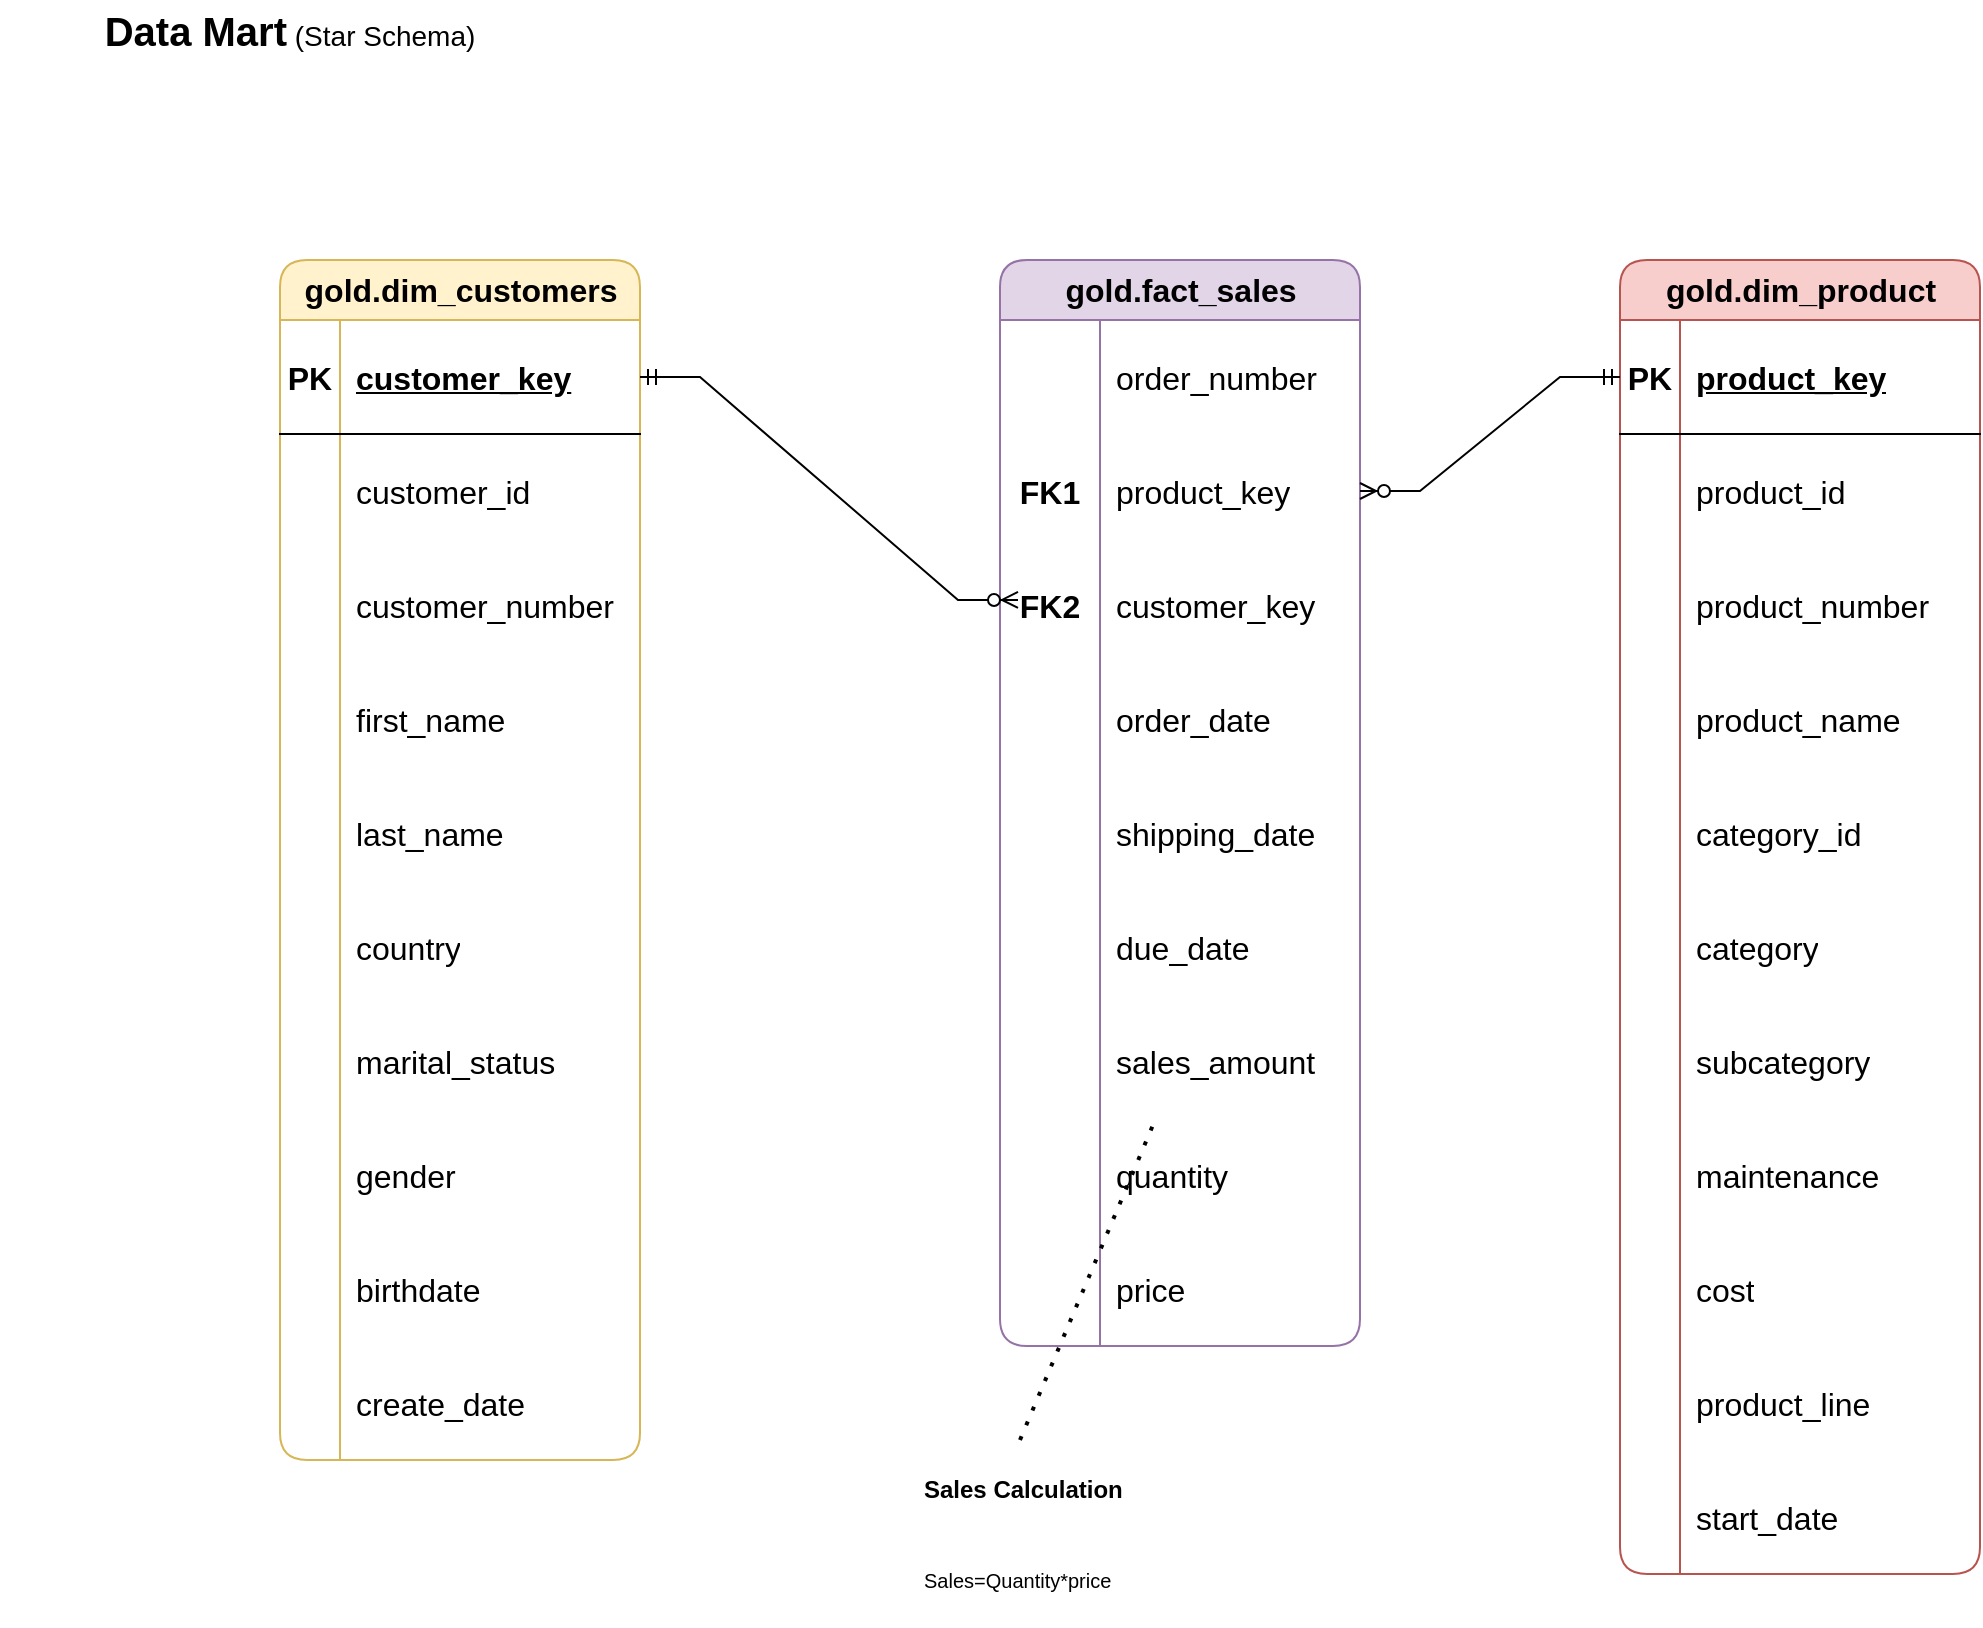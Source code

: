<mxfile version="27.0.9">
  <diagram name="Page-1" id="GYuT1FG6UZPviqkllmR7">
    <mxGraphModel dx="1090" dy="928" grid="1" gridSize="10" guides="1" tooltips="1" connect="1" arrows="1" fold="1" page="1" pageScale="1" pageWidth="1920" pageHeight="1200" math="0" shadow="0">
      <root>
        <mxCell id="0" />
        <mxCell id="1" parent="0" />
        <mxCell id="zC_dRCGxUaFS-vmCtmxq-2" value="&lt;b&gt;&lt;font style=&quot;font-size: 20px;&quot;&gt;Data Mart&lt;/font&gt;&lt;/b&gt;&lt;font style=&quot;font-size: 14px;&quot;&gt; (Star Schema)&lt;/font&gt;" style="text;html=1;align=center;verticalAlign=middle;whiteSpace=wrap;rounded=0;" parent="1" vertex="1">
          <mxGeometry x="30" y="80" width="290" height="30" as="geometry" />
        </mxCell>
        <mxCell id="zC_dRCGxUaFS-vmCtmxq-30" value="&lt;span style=&quot;font-size: 16px;&quot;&gt;gold.dim_customers&lt;/span&gt;" style="shape=table;startSize=30;container=1;collapsible=1;childLayout=tableLayout;fixedRows=1;rowLines=0;fontStyle=1;align=center;resizeLast=1;html=1;rounded=1;fillColor=#fff2cc;strokeColor=#d6b656;" parent="1" vertex="1">
          <mxGeometry x="170" y="210" width="180" height="600" as="geometry" />
        </mxCell>
        <mxCell id="zC_dRCGxUaFS-vmCtmxq-31" value="" style="shape=tableRow;horizontal=0;startSize=0;swimlaneHead=0;swimlaneBody=0;fillColor=none;collapsible=0;dropTarget=0;points=[[0,0.5],[1,0.5]];portConstraint=eastwest;top=0;left=0;right=0;bottom=1;fontSize=16;" parent="zC_dRCGxUaFS-vmCtmxq-30" vertex="1">
          <mxGeometry y="30" width="180" height="57" as="geometry" />
        </mxCell>
        <mxCell id="zC_dRCGxUaFS-vmCtmxq-32" value="PK" style="shape=partialRectangle;connectable=0;fillColor=none;top=0;left=0;bottom=0;right=0;fontStyle=1;overflow=hidden;whiteSpace=wrap;html=1;fontSize=16;" parent="zC_dRCGxUaFS-vmCtmxq-31" vertex="1">
          <mxGeometry width="30" height="57" as="geometry">
            <mxRectangle width="30" height="57" as="alternateBounds" />
          </mxGeometry>
        </mxCell>
        <mxCell id="zC_dRCGxUaFS-vmCtmxq-33" value="customer_key" style="shape=partialRectangle;connectable=0;fillColor=none;top=0;left=0;bottom=0;right=0;align=left;spacingLeft=6;fontStyle=5;overflow=hidden;whiteSpace=wrap;html=1;fontSize=16;" parent="zC_dRCGxUaFS-vmCtmxq-31" vertex="1">
          <mxGeometry x="30" width="150" height="57" as="geometry">
            <mxRectangle width="150" height="57" as="alternateBounds" />
          </mxGeometry>
        </mxCell>
        <mxCell id="zC_dRCGxUaFS-vmCtmxq-34" value="" style="shape=tableRow;horizontal=0;startSize=0;swimlaneHead=0;swimlaneBody=0;fillColor=none;collapsible=0;dropTarget=0;points=[[0,0.5],[1,0.5]];portConstraint=eastwest;top=0;left=0;right=0;bottom=0;fontSize=16;" parent="zC_dRCGxUaFS-vmCtmxq-30" vertex="1">
          <mxGeometry y="87" width="180" height="57" as="geometry" />
        </mxCell>
        <mxCell id="zC_dRCGxUaFS-vmCtmxq-35" value="" style="shape=partialRectangle;connectable=0;fillColor=none;top=0;left=0;bottom=0;right=0;editable=1;overflow=hidden;whiteSpace=wrap;html=1;fontSize=16;" parent="zC_dRCGxUaFS-vmCtmxq-34" vertex="1">
          <mxGeometry width="30" height="57" as="geometry">
            <mxRectangle width="30" height="57" as="alternateBounds" />
          </mxGeometry>
        </mxCell>
        <mxCell id="zC_dRCGxUaFS-vmCtmxq-36" value="customer_id" style="shape=partialRectangle;connectable=0;fillColor=none;top=0;left=0;bottom=0;right=0;align=left;spacingLeft=6;overflow=hidden;whiteSpace=wrap;html=1;fontSize=16;" parent="zC_dRCGxUaFS-vmCtmxq-34" vertex="1">
          <mxGeometry x="30" width="150" height="57" as="geometry">
            <mxRectangle width="150" height="57" as="alternateBounds" />
          </mxGeometry>
        </mxCell>
        <mxCell id="zC_dRCGxUaFS-vmCtmxq-37" value="" style="shape=tableRow;horizontal=0;startSize=0;swimlaneHead=0;swimlaneBody=0;fillColor=none;collapsible=0;dropTarget=0;points=[[0,0.5],[1,0.5]];portConstraint=eastwest;top=0;left=0;right=0;bottom=0;fontSize=16;" parent="zC_dRCGxUaFS-vmCtmxq-30" vertex="1">
          <mxGeometry y="144" width="180" height="57" as="geometry" />
        </mxCell>
        <mxCell id="zC_dRCGxUaFS-vmCtmxq-38" value="" style="shape=partialRectangle;connectable=0;fillColor=none;top=0;left=0;bottom=0;right=0;editable=1;overflow=hidden;whiteSpace=wrap;html=1;fontSize=16;" parent="zC_dRCGxUaFS-vmCtmxq-37" vertex="1">
          <mxGeometry width="30" height="57" as="geometry">
            <mxRectangle width="30" height="57" as="alternateBounds" />
          </mxGeometry>
        </mxCell>
        <mxCell id="zC_dRCGxUaFS-vmCtmxq-39" value="customer_number" style="shape=partialRectangle;connectable=0;fillColor=none;top=0;left=0;bottom=0;right=0;align=left;spacingLeft=6;overflow=hidden;whiteSpace=wrap;html=1;fontSize=16;" parent="zC_dRCGxUaFS-vmCtmxq-37" vertex="1">
          <mxGeometry x="30" width="150" height="57" as="geometry">
            <mxRectangle width="150" height="57" as="alternateBounds" />
          </mxGeometry>
        </mxCell>
        <mxCell id="zC_dRCGxUaFS-vmCtmxq-40" value="" style="shape=tableRow;horizontal=0;startSize=0;swimlaneHead=0;swimlaneBody=0;fillColor=none;collapsible=0;dropTarget=0;points=[[0,0.5],[1,0.5]];portConstraint=eastwest;top=0;left=0;right=0;bottom=0;fontSize=16;" parent="zC_dRCGxUaFS-vmCtmxq-30" vertex="1">
          <mxGeometry y="201" width="180" height="57" as="geometry" />
        </mxCell>
        <mxCell id="zC_dRCGxUaFS-vmCtmxq-41" value="" style="shape=partialRectangle;connectable=0;fillColor=none;top=0;left=0;bottom=0;right=0;editable=1;overflow=hidden;whiteSpace=wrap;html=1;fontSize=16;" parent="zC_dRCGxUaFS-vmCtmxq-40" vertex="1">
          <mxGeometry width="30" height="57" as="geometry">
            <mxRectangle width="30" height="57" as="alternateBounds" />
          </mxGeometry>
        </mxCell>
        <mxCell id="zC_dRCGxUaFS-vmCtmxq-42" value="first_name" style="shape=partialRectangle;connectable=0;fillColor=none;top=0;left=0;bottom=0;right=0;align=left;spacingLeft=6;overflow=hidden;whiteSpace=wrap;html=1;fontSize=16;" parent="zC_dRCGxUaFS-vmCtmxq-40" vertex="1">
          <mxGeometry x="30" width="150" height="57" as="geometry">
            <mxRectangle width="150" height="57" as="alternateBounds" />
          </mxGeometry>
        </mxCell>
        <mxCell id="zC_dRCGxUaFS-vmCtmxq-43" value="" style="shape=tableRow;horizontal=0;startSize=0;swimlaneHead=0;swimlaneBody=0;fillColor=none;collapsible=0;dropTarget=0;points=[[0,0.5],[1,0.5]];portConstraint=eastwest;top=0;left=0;right=0;bottom=0;fontSize=16;" parent="zC_dRCGxUaFS-vmCtmxq-30" vertex="1">
          <mxGeometry y="258" width="180" height="57" as="geometry" />
        </mxCell>
        <mxCell id="zC_dRCGxUaFS-vmCtmxq-44" value="" style="shape=partialRectangle;connectable=0;fillColor=none;top=0;left=0;bottom=0;right=0;editable=1;overflow=hidden;whiteSpace=wrap;html=1;fontSize=16;" parent="zC_dRCGxUaFS-vmCtmxq-43" vertex="1">
          <mxGeometry width="30" height="57" as="geometry">
            <mxRectangle width="30" height="57" as="alternateBounds" />
          </mxGeometry>
        </mxCell>
        <mxCell id="zC_dRCGxUaFS-vmCtmxq-45" value="last_name" style="shape=partialRectangle;connectable=0;fillColor=none;top=0;left=0;bottom=0;right=0;align=left;spacingLeft=6;overflow=hidden;whiteSpace=wrap;html=1;fontSize=16;" parent="zC_dRCGxUaFS-vmCtmxq-43" vertex="1">
          <mxGeometry x="30" width="150" height="57" as="geometry">
            <mxRectangle width="150" height="57" as="alternateBounds" />
          </mxGeometry>
        </mxCell>
        <mxCell id="zC_dRCGxUaFS-vmCtmxq-46" value="" style="shape=tableRow;horizontal=0;startSize=0;swimlaneHead=0;swimlaneBody=0;fillColor=none;collapsible=0;dropTarget=0;points=[[0,0.5],[1,0.5]];portConstraint=eastwest;top=0;left=0;right=0;bottom=0;fontSize=16;" parent="zC_dRCGxUaFS-vmCtmxq-30" vertex="1">
          <mxGeometry y="315" width="180" height="57" as="geometry" />
        </mxCell>
        <mxCell id="zC_dRCGxUaFS-vmCtmxq-47" value="" style="shape=partialRectangle;connectable=0;fillColor=none;top=0;left=0;bottom=0;right=0;editable=1;overflow=hidden;whiteSpace=wrap;html=1;fontSize=16;" parent="zC_dRCGxUaFS-vmCtmxq-46" vertex="1">
          <mxGeometry width="30" height="57" as="geometry">
            <mxRectangle width="30" height="57" as="alternateBounds" />
          </mxGeometry>
        </mxCell>
        <mxCell id="zC_dRCGxUaFS-vmCtmxq-48" value="country" style="shape=partialRectangle;connectable=0;fillColor=none;top=0;left=0;bottom=0;right=0;align=left;spacingLeft=6;overflow=hidden;whiteSpace=wrap;html=1;fontSize=16;" parent="zC_dRCGxUaFS-vmCtmxq-46" vertex="1">
          <mxGeometry x="30" width="150" height="57" as="geometry">
            <mxRectangle width="150" height="57" as="alternateBounds" />
          </mxGeometry>
        </mxCell>
        <mxCell id="zC_dRCGxUaFS-vmCtmxq-49" value="" style="shape=tableRow;horizontal=0;startSize=0;swimlaneHead=0;swimlaneBody=0;fillColor=none;collapsible=0;dropTarget=0;points=[[0,0.5],[1,0.5]];portConstraint=eastwest;top=0;left=0;right=0;bottom=0;fontSize=16;" parent="zC_dRCGxUaFS-vmCtmxq-30" vertex="1">
          <mxGeometry y="372" width="180" height="57" as="geometry" />
        </mxCell>
        <mxCell id="zC_dRCGxUaFS-vmCtmxq-50" value="" style="shape=partialRectangle;connectable=0;fillColor=none;top=0;left=0;bottom=0;right=0;editable=1;overflow=hidden;whiteSpace=wrap;html=1;fontSize=16;" parent="zC_dRCGxUaFS-vmCtmxq-49" vertex="1">
          <mxGeometry width="30" height="57" as="geometry">
            <mxRectangle width="30" height="57" as="alternateBounds" />
          </mxGeometry>
        </mxCell>
        <mxCell id="zC_dRCGxUaFS-vmCtmxq-51" value="marital_status" style="shape=partialRectangle;connectable=0;fillColor=none;top=0;left=0;bottom=0;right=0;align=left;spacingLeft=6;overflow=hidden;whiteSpace=wrap;html=1;fontSize=16;" parent="zC_dRCGxUaFS-vmCtmxq-49" vertex="1">
          <mxGeometry x="30" width="150" height="57" as="geometry">
            <mxRectangle width="150" height="57" as="alternateBounds" />
          </mxGeometry>
        </mxCell>
        <mxCell id="zC_dRCGxUaFS-vmCtmxq-52" value="" style="shape=tableRow;horizontal=0;startSize=0;swimlaneHead=0;swimlaneBody=0;fillColor=none;collapsible=0;dropTarget=0;points=[[0,0.5],[1,0.5]];portConstraint=eastwest;top=0;left=0;right=0;bottom=0;fontSize=16;" parent="zC_dRCGxUaFS-vmCtmxq-30" vertex="1">
          <mxGeometry y="429" width="180" height="57" as="geometry" />
        </mxCell>
        <mxCell id="zC_dRCGxUaFS-vmCtmxq-53" value="" style="shape=partialRectangle;connectable=0;fillColor=none;top=0;left=0;bottom=0;right=0;editable=1;overflow=hidden;whiteSpace=wrap;html=1;fontSize=16;" parent="zC_dRCGxUaFS-vmCtmxq-52" vertex="1">
          <mxGeometry width="30" height="57" as="geometry">
            <mxRectangle width="30" height="57" as="alternateBounds" />
          </mxGeometry>
        </mxCell>
        <mxCell id="zC_dRCGxUaFS-vmCtmxq-54" value="gender" style="shape=partialRectangle;connectable=0;fillColor=none;top=0;left=0;bottom=0;right=0;align=left;spacingLeft=6;overflow=hidden;whiteSpace=wrap;html=1;fontSize=16;" parent="zC_dRCGxUaFS-vmCtmxq-52" vertex="1">
          <mxGeometry x="30" width="150" height="57" as="geometry">
            <mxRectangle width="150" height="57" as="alternateBounds" />
          </mxGeometry>
        </mxCell>
        <mxCell id="zC_dRCGxUaFS-vmCtmxq-55" value="" style="shape=tableRow;horizontal=0;startSize=0;swimlaneHead=0;swimlaneBody=0;fillColor=none;collapsible=0;dropTarget=0;points=[[0,0.5],[1,0.5]];portConstraint=eastwest;top=0;left=0;right=0;bottom=0;fontSize=16;" parent="zC_dRCGxUaFS-vmCtmxq-30" vertex="1">
          <mxGeometry y="486" width="180" height="57" as="geometry" />
        </mxCell>
        <mxCell id="zC_dRCGxUaFS-vmCtmxq-56" value="" style="shape=partialRectangle;connectable=0;fillColor=none;top=0;left=0;bottom=0;right=0;editable=1;overflow=hidden;whiteSpace=wrap;html=1;fontSize=16;" parent="zC_dRCGxUaFS-vmCtmxq-55" vertex="1">
          <mxGeometry width="30" height="57" as="geometry">
            <mxRectangle width="30" height="57" as="alternateBounds" />
          </mxGeometry>
        </mxCell>
        <mxCell id="zC_dRCGxUaFS-vmCtmxq-57" value="birthdate" style="shape=partialRectangle;connectable=0;fillColor=none;top=0;left=0;bottom=0;right=0;align=left;spacingLeft=6;overflow=hidden;whiteSpace=wrap;html=1;fontSize=16;" parent="zC_dRCGxUaFS-vmCtmxq-55" vertex="1">
          <mxGeometry x="30" width="150" height="57" as="geometry">
            <mxRectangle width="150" height="57" as="alternateBounds" />
          </mxGeometry>
        </mxCell>
        <mxCell id="zC_dRCGxUaFS-vmCtmxq-58" value="" style="shape=tableRow;horizontal=0;startSize=0;swimlaneHead=0;swimlaneBody=0;fillColor=none;collapsible=0;dropTarget=0;points=[[0,0.5],[1,0.5]];portConstraint=eastwest;top=0;left=0;right=0;bottom=0;fontSize=16;" parent="zC_dRCGxUaFS-vmCtmxq-30" vertex="1">
          <mxGeometry y="543" width="180" height="57" as="geometry" />
        </mxCell>
        <mxCell id="zC_dRCGxUaFS-vmCtmxq-59" value="" style="shape=partialRectangle;connectable=0;fillColor=none;top=0;left=0;bottom=0;right=0;editable=1;overflow=hidden;whiteSpace=wrap;html=1;fontSize=16;" parent="zC_dRCGxUaFS-vmCtmxq-58" vertex="1">
          <mxGeometry width="30" height="57" as="geometry">
            <mxRectangle width="30" height="57" as="alternateBounds" />
          </mxGeometry>
        </mxCell>
        <mxCell id="zC_dRCGxUaFS-vmCtmxq-60" value="create_date" style="shape=partialRectangle;connectable=0;fillColor=none;top=0;left=0;bottom=0;right=0;align=left;spacingLeft=6;overflow=hidden;whiteSpace=wrap;html=1;fontSize=16;" parent="zC_dRCGxUaFS-vmCtmxq-58" vertex="1">
          <mxGeometry x="30" width="150" height="57" as="geometry">
            <mxRectangle width="150" height="57" as="alternateBounds" />
          </mxGeometry>
        </mxCell>
        <mxCell id="zC_dRCGxUaFS-vmCtmxq-61" value="&lt;span style=&quot;font-size: 16px;&quot;&gt;gold.dim_product&lt;/span&gt;" style="shape=table;startSize=30;container=1;collapsible=1;childLayout=tableLayout;fixedRows=1;rowLines=0;fontStyle=1;align=center;resizeLast=1;html=1;rounded=1;fillColor=#f8cecc;strokeColor=#b85450;" parent="1" vertex="1">
          <mxGeometry x="840" y="210" width="180" height="657" as="geometry" />
        </mxCell>
        <mxCell id="zC_dRCGxUaFS-vmCtmxq-62" value="" style="shape=tableRow;horizontal=0;startSize=0;swimlaneHead=0;swimlaneBody=0;fillColor=none;collapsible=0;dropTarget=0;points=[[0,0.5],[1,0.5]];portConstraint=eastwest;top=0;left=0;right=0;bottom=1;fontSize=16;" parent="zC_dRCGxUaFS-vmCtmxq-61" vertex="1">
          <mxGeometry y="30" width="180" height="57" as="geometry" />
        </mxCell>
        <mxCell id="zC_dRCGxUaFS-vmCtmxq-63" value="PK" style="shape=partialRectangle;connectable=0;fillColor=none;top=0;left=0;bottom=0;right=0;fontStyle=1;overflow=hidden;whiteSpace=wrap;html=1;fontSize=16;" parent="zC_dRCGxUaFS-vmCtmxq-62" vertex="1">
          <mxGeometry width="30" height="57" as="geometry">
            <mxRectangle width="30" height="57" as="alternateBounds" />
          </mxGeometry>
        </mxCell>
        <mxCell id="zC_dRCGxUaFS-vmCtmxq-64" value="product_key" style="shape=partialRectangle;connectable=0;fillColor=none;top=0;left=0;bottom=0;right=0;align=left;spacingLeft=6;fontStyle=5;overflow=hidden;whiteSpace=wrap;html=1;fontSize=16;" parent="zC_dRCGxUaFS-vmCtmxq-62" vertex="1">
          <mxGeometry x="30" width="150" height="57" as="geometry">
            <mxRectangle width="150" height="57" as="alternateBounds" />
          </mxGeometry>
        </mxCell>
        <mxCell id="zC_dRCGxUaFS-vmCtmxq-65" value="" style="shape=tableRow;horizontal=0;startSize=0;swimlaneHead=0;swimlaneBody=0;fillColor=none;collapsible=0;dropTarget=0;points=[[0,0.5],[1,0.5]];portConstraint=eastwest;top=0;left=0;right=0;bottom=0;fontSize=16;" parent="zC_dRCGxUaFS-vmCtmxq-61" vertex="1">
          <mxGeometry y="87" width="180" height="57" as="geometry" />
        </mxCell>
        <mxCell id="zC_dRCGxUaFS-vmCtmxq-66" value="" style="shape=partialRectangle;connectable=0;fillColor=none;top=0;left=0;bottom=0;right=0;editable=1;overflow=hidden;whiteSpace=wrap;html=1;fontSize=16;" parent="zC_dRCGxUaFS-vmCtmxq-65" vertex="1">
          <mxGeometry width="30" height="57" as="geometry">
            <mxRectangle width="30" height="57" as="alternateBounds" />
          </mxGeometry>
        </mxCell>
        <mxCell id="zC_dRCGxUaFS-vmCtmxq-67" value="product_id" style="shape=partialRectangle;connectable=0;fillColor=none;top=0;left=0;bottom=0;right=0;align=left;spacingLeft=6;overflow=hidden;whiteSpace=wrap;html=1;fontSize=16;" parent="zC_dRCGxUaFS-vmCtmxq-65" vertex="1">
          <mxGeometry x="30" width="150" height="57" as="geometry">
            <mxRectangle width="150" height="57" as="alternateBounds" />
          </mxGeometry>
        </mxCell>
        <mxCell id="zC_dRCGxUaFS-vmCtmxq-68" value="" style="shape=tableRow;horizontal=0;startSize=0;swimlaneHead=0;swimlaneBody=0;fillColor=none;collapsible=0;dropTarget=0;points=[[0,0.5],[1,0.5]];portConstraint=eastwest;top=0;left=0;right=0;bottom=0;fontSize=16;" parent="zC_dRCGxUaFS-vmCtmxq-61" vertex="1">
          <mxGeometry y="144" width="180" height="57" as="geometry" />
        </mxCell>
        <mxCell id="zC_dRCGxUaFS-vmCtmxq-69" value="" style="shape=partialRectangle;connectable=0;fillColor=none;top=0;left=0;bottom=0;right=0;editable=1;overflow=hidden;whiteSpace=wrap;html=1;fontSize=16;" parent="zC_dRCGxUaFS-vmCtmxq-68" vertex="1">
          <mxGeometry width="30" height="57" as="geometry">
            <mxRectangle width="30" height="57" as="alternateBounds" />
          </mxGeometry>
        </mxCell>
        <mxCell id="zC_dRCGxUaFS-vmCtmxq-70" value="product_number" style="shape=partialRectangle;connectable=0;fillColor=none;top=0;left=0;bottom=0;right=0;align=left;spacingLeft=6;overflow=hidden;whiteSpace=wrap;html=1;fontSize=16;" parent="zC_dRCGxUaFS-vmCtmxq-68" vertex="1">
          <mxGeometry x="30" width="150" height="57" as="geometry">
            <mxRectangle width="150" height="57" as="alternateBounds" />
          </mxGeometry>
        </mxCell>
        <mxCell id="zC_dRCGxUaFS-vmCtmxq-71" value="" style="shape=tableRow;horizontal=0;startSize=0;swimlaneHead=0;swimlaneBody=0;fillColor=none;collapsible=0;dropTarget=0;points=[[0,0.5],[1,0.5]];portConstraint=eastwest;top=0;left=0;right=0;bottom=0;fontSize=16;" parent="zC_dRCGxUaFS-vmCtmxq-61" vertex="1">
          <mxGeometry y="201" width="180" height="57" as="geometry" />
        </mxCell>
        <mxCell id="zC_dRCGxUaFS-vmCtmxq-72" value="" style="shape=partialRectangle;connectable=0;fillColor=none;top=0;left=0;bottom=0;right=0;editable=1;overflow=hidden;whiteSpace=wrap;html=1;fontSize=16;" parent="zC_dRCGxUaFS-vmCtmxq-71" vertex="1">
          <mxGeometry width="30" height="57" as="geometry">
            <mxRectangle width="30" height="57" as="alternateBounds" />
          </mxGeometry>
        </mxCell>
        <mxCell id="zC_dRCGxUaFS-vmCtmxq-73" value="product_name" style="shape=partialRectangle;connectable=0;fillColor=none;top=0;left=0;bottom=0;right=0;align=left;spacingLeft=6;overflow=hidden;whiteSpace=wrap;html=1;fontSize=16;" parent="zC_dRCGxUaFS-vmCtmxq-71" vertex="1">
          <mxGeometry x="30" width="150" height="57" as="geometry">
            <mxRectangle width="150" height="57" as="alternateBounds" />
          </mxGeometry>
        </mxCell>
        <mxCell id="zC_dRCGxUaFS-vmCtmxq-74" value="" style="shape=tableRow;horizontal=0;startSize=0;swimlaneHead=0;swimlaneBody=0;fillColor=none;collapsible=0;dropTarget=0;points=[[0,0.5],[1,0.5]];portConstraint=eastwest;top=0;left=0;right=0;bottom=0;fontSize=16;" parent="zC_dRCGxUaFS-vmCtmxq-61" vertex="1">
          <mxGeometry y="258" width="180" height="57" as="geometry" />
        </mxCell>
        <mxCell id="zC_dRCGxUaFS-vmCtmxq-75" value="" style="shape=partialRectangle;connectable=0;fillColor=none;top=0;left=0;bottom=0;right=0;editable=1;overflow=hidden;whiteSpace=wrap;html=1;fontSize=16;" parent="zC_dRCGxUaFS-vmCtmxq-74" vertex="1">
          <mxGeometry width="30" height="57" as="geometry">
            <mxRectangle width="30" height="57" as="alternateBounds" />
          </mxGeometry>
        </mxCell>
        <mxCell id="zC_dRCGxUaFS-vmCtmxq-76" value="category_id" style="shape=partialRectangle;connectable=0;fillColor=none;top=0;left=0;bottom=0;right=0;align=left;spacingLeft=6;overflow=hidden;whiteSpace=wrap;html=1;fontSize=16;" parent="zC_dRCGxUaFS-vmCtmxq-74" vertex="1">
          <mxGeometry x="30" width="150" height="57" as="geometry">
            <mxRectangle width="150" height="57" as="alternateBounds" />
          </mxGeometry>
        </mxCell>
        <mxCell id="zC_dRCGxUaFS-vmCtmxq-77" value="" style="shape=tableRow;horizontal=0;startSize=0;swimlaneHead=0;swimlaneBody=0;fillColor=none;collapsible=0;dropTarget=0;points=[[0,0.5],[1,0.5]];portConstraint=eastwest;top=0;left=0;right=0;bottom=0;fontSize=16;" parent="zC_dRCGxUaFS-vmCtmxq-61" vertex="1">
          <mxGeometry y="315" width="180" height="57" as="geometry" />
        </mxCell>
        <mxCell id="zC_dRCGxUaFS-vmCtmxq-78" value="" style="shape=partialRectangle;connectable=0;fillColor=none;top=0;left=0;bottom=0;right=0;editable=1;overflow=hidden;whiteSpace=wrap;html=1;fontSize=16;" parent="zC_dRCGxUaFS-vmCtmxq-77" vertex="1">
          <mxGeometry width="30" height="57" as="geometry">
            <mxRectangle width="30" height="57" as="alternateBounds" />
          </mxGeometry>
        </mxCell>
        <mxCell id="zC_dRCGxUaFS-vmCtmxq-79" value="category" style="shape=partialRectangle;connectable=0;fillColor=none;top=0;left=0;bottom=0;right=0;align=left;spacingLeft=6;overflow=hidden;whiteSpace=wrap;html=1;fontSize=16;" parent="zC_dRCGxUaFS-vmCtmxq-77" vertex="1">
          <mxGeometry x="30" width="150" height="57" as="geometry">
            <mxRectangle width="150" height="57" as="alternateBounds" />
          </mxGeometry>
        </mxCell>
        <mxCell id="zC_dRCGxUaFS-vmCtmxq-80" value="" style="shape=tableRow;horizontal=0;startSize=0;swimlaneHead=0;swimlaneBody=0;fillColor=none;collapsible=0;dropTarget=0;points=[[0,0.5],[1,0.5]];portConstraint=eastwest;top=0;left=0;right=0;bottom=0;fontSize=16;" parent="zC_dRCGxUaFS-vmCtmxq-61" vertex="1">
          <mxGeometry y="372" width="180" height="57" as="geometry" />
        </mxCell>
        <mxCell id="zC_dRCGxUaFS-vmCtmxq-81" value="" style="shape=partialRectangle;connectable=0;fillColor=none;top=0;left=0;bottom=0;right=0;editable=1;overflow=hidden;whiteSpace=wrap;html=1;fontSize=16;" parent="zC_dRCGxUaFS-vmCtmxq-80" vertex="1">
          <mxGeometry width="30" height="57" as="geometry">
            <mxRectangle width="30" height="57" as="alternateBounds" />
          </mxGeometry>
        </mxCell>
        <mxCell id="zC_dRCGxUaFS-vmCtmxq-82" value="subcategory" style="shape=partialRectangle;connectable=0;fillColor=none;top=0;left=0;bottom=0;right=0;align=left;spacingLeft=6;overflow=hidden;whiteSpace=wrap;html=1;fontSize=16;" parent="zC_dRCGxUaFS-vmCtmxq-80" vertex="1">
          <mxGeometry x="30" width="150" height="57" as="geometry">
            <mxRectangle width="150" height="57" as="alternateBounds" />
          </mxGeometry>
        </mxCell>
        <mxCell id="zC_dRCGxUaFS-vmCtmxq-83" value="" style="shape=tableRow;horizontal=0;startSize=0;swimlaneHead=0;swimlaneBody=0;fillColor=none;collapsible=0;dropTarget=0;points=[[0,0.5],[1,0.5]];portConstraint=eastwest;top=0;left=0;right=0;bottom=0;fontSize=16;" parent="zC_dRCGxUaFS-vmCtmxq-61" vertex="1">
          <mxGeometry y="429" width="180" height="57" as="geometry" />
        </mxCell>
        <mxCell id="zC_dRCGxUaFS-vmCtmxq-84" value="" style="shape=partialRectangle;connectable=0;fillColor=none;top=0;left=0;bottom=0;right=0;editable=1;overflow=hidden;whiteSpace=wrap;html=1;fontSize=16;" parent="zC_dRCGxUaFS-vmCtmxq-83" vertex="1">
          <mxGeometry width="30" height="57" as="geometry">
            <mxRectangle width="30" height="57" as="alternateBounds" />
          </mxGeometry>
        </mxCell>
        <mxCell id="zC_dRCGxUaFS-vmCtmxq-85" value="maintenance" style="shape=partialRectangle;connectable=0;fillColor=none;top=0;left=0;bottom=0;right=0;align=left;spacingLeft=6;overflow=hidden;whiteSpace=wrap;html=1;fontSize=16;" parent="zC_dRCGxUaFS-vmCtmxq-83" vertex="1">
          <mxGeometry x="30" width="150" height="57" as="geometry">
            <mxRectangle width="150" height="57" as="alternateBounds" />
          </mxGeometry>
        </mxCell>
        <mxCell id="zC_dRCGxUaFS-vmCtmxq-86" value="" style="shape=tableRow;horizontal=0;startSize=0;swimlaneHead=0;swimlaneBody=0;fillColor=none;collapsible=0;dropTarget=0;points=[[0,0.5],[1,0.5]];portConstraint=eastwest;top=0;left=0;right=0;bottom=0;fontSize=16;" parent="zC_dRCGxUaFS-vmCtmxq-61" vertex="1">
          <mxGeometry y="486" width="180" height="57" as="geometry" />
        </mxCell>
        <mxCell id="zC_dRCGxUaFS-vmCtmxq-87" value="" style="shape=partialRectangle;connectable=0;fillColor=none;top=0;left=0;bottom=0;right=0;editable=1;overflow=hidden;whiteSpace=wrap;html=1;fontSize=16;" parent="zC_dRCGxUaFS-vmCtmxq-86" vertex="1">
          <mxGeometry width="30" height="57" as="geometry">
            <mxRectangle width="30" height="57" as="alternateBounds" />
          </mxGeometry>
        </mxCell>
        <mxCell id="zC_dRCGxUaFS-vmCtmxq-88" value="cost" style="shape=partialRectangle;connectable=0;fillColor=none;top=0;left=0;bottom=0;right=0;align=left;spacingLeft=6;overflow=hidden;whiteSpace=wrap;html=1;fontSize=16;" parent="zC_dRCGxUaFS-vmCtmxq-86" vertex="1">
          <mxGeometry x="30" width="150" height="57" as="geometry">
            <mxRectangle width="150" height="57" as="alternateBounds" />
          </mxGeometry>
        </mxCell>
        <mxCell id="zC_dRCGxUaFS-vmCtmxq-89" value="" style="shape=tableRow;horizontal=0;startSize=0;swimlaneHead=0;swimlaneBody=0;fillColor=none;collapsible=0;dropTarget=0;points=[[0,0.5],[1,0.5]];portConstraint=eastwest;top=0;left=0;right=0;bottom=0;fontSize=16;" parent="zC_dRCGxUaFS-vmCtmxq-61" vertex="1">
          <mxGeometry y="543" width="180" height="57" as="geometry" />
        </mxCell>
        <mxCell id="zC_dRCGxUaFS-vmCtmxq-90" value="" style="shape=partialRectangle;connectable=0;fillColor=none;top=0;left=0;bottom=0;right=0;editable=1;overflow=hidden;whiteSpace=wrap;html=1;fontSize=16;" parent="zC_dRCGxUaFS-vmCtmxq-89" vertex="1">
          <mxGeometry width="30" height="57" as="geometry">
            <mxRectangle width="30" height="57" as="alternateBounds" />
          </mxGeometry>
        </mxCell>
        <mxCell id="zC_dRCGxUaFS-vmCtmxq-91" value="product_line" style="shape=partialRectangle;connectable=0;fillColor=none;top=0;left=0;bottom=0;right=0;align=left;spacingLeft=6;overflow=hidden;whiteSpace=wrap;html=1;fontSize=16;" parent="zC_dRCGxUaFS-vmCtmxq-89" vertex="1">
          <mxGeometry x="30" width="150" height="57" as="geometry">
            <mxRectangle width="150" height="57" as="alternateBounds" />
          </mxGeometry>
        </mxCell>
        <mxCell id="zC_dRCGxUaFS-vmCtmxq-92" value="" style="shape=tableRow;horizontal=0;startSize=0;swimlaneHead=0;swimlaneBody=0;fillColor=none;collapsible=0;dropTarget=0;points=[[0,0.5],[1,0.5]];portConstraint=eastwest;top=0;left=0;right=0;bottom=0;fontSize=16;" parent="zC_dRCGxUaFS-vmCtmxq-61" vertex="1">
          <mxGeometry y="600" width="180" height="57" as="geometry" />
        </mxCell>
        <mxCell id="zC_dRCGxUaFS-vmCtmxq-93" value="" style="shape=partialRectangle;connectable=0;fillColor=none;top=0;left=0;bottom=0;right=0;editable=1;overflow=hidden;whiteSpace=wrap;html=1;fontSize=16;" parent="zC_dRCGxUaFS-vmCtmxq-92" vertex="1">
          <mxGeometry width="30" height="57" as="geometry">
            <mxRectangle width="30" height="57" as="alternateBounds" />
          </mxGeometry>
        </mxCell>
        <mxCell id="zC_dRCGxUaFS-vmCtmxq-94" value="start_date" style="shape=partialRectangle;connectable=0;fillColor=none;top=0;left=0;bottom=0;right=0;align=left;spacingLeft=6;overflow=hidden;whiteSpace=wrap;html=1;fontSize=16;" parent="zC_dRCGxUaFS-vmCtmxq-92" vertex="1">
          <mxGeometry x="30" width="150" height="57" as="geometry">
            <mxRectangle width="150" height="57" as="alternateBounds" />
          </mxGeometry>
        </mxCell>
        <mxCell id="zC_dRCGxUaFS-vmCtmxq-95" value="&lt;span style=&quot;font-size: 16px;&quot;&gt;gold.fact_sales&lt;/span&gt;" style="shape=table;startSize=30;container=1;collapsible=1;childLayout=tableLayout;fixedRows=1;rowLines=0;fontStyle=1;align=center;resizeLast=1;html=1;rounded=1;fillColor=#e1d5e7;strokeColor=#9673a6;" parent="1" vertex="1">
          <mxGeometry x="530" y="210" width="180" height="543" as="geometry" />
        </mxCell>
        <mxCell id="zC_dRCGxUaFS-vmCtmxq-99" value="" style="shape=tableRow;horizontal=0;startSize=0;swimlaneHead=0;swimlaneBody=0;fillColor=none;collapsible=0;dropTarget=0;points=[[0,0.5],[1,0.5]];portConstraint=eastwest;top=0;left=0;right=0;bottom=0;fontSize=16;" parent="zC_dRCGxUaFS-vmCtmxq-95" vertex="1">
          <mxGeometry y="30" width="180" height="57" as="geometry" />
        </mxCell>
        <mxCell id="zC_dRCGxUaFS-vmCtmxq-100" value="" style="shape=partialRectangle;connectable=0;fillColor=none;top=0;left=0;bottom=0;right=0;editable=1;overflow=hidden;whiteSpace=wrap;html=1;fontSize=16;" parent="zC_dRCGxUaFS-vmCtmxq-99" vertex="1">
          <mxGeometry width="50" height="57" as="geometry">
            <mxRectangle width="50" height="57" as="alternateBounds" />
          </mxGeometry>
        </mxCell>
        <mxCell id="zC_dRCGxUaFS-vmCtmxq-101" value="order_number" style="shape=partialRectangle;connectable=0;fillColor=none;top=0;left=0;bottom=0;right=0;align=left;spacingLeft=6;overflow=hidden;whiteSpace=wrap;html=1;fontSize=16;" parent="zC_dRCGxUaFS-vmCtmxq-99" vertex="1">
          <mxGeometry x="50" width="130" height="57" as="geometry">
            <mxRectangle width="130" height="57" as="alternateBounds" />
          </mxGeometry>
        </mxCell>
        <mxCell id="zC_dRCGxUaFS-vmCtmxq-132" value="" style="shape=tableRow;horizontal=0;startSize=0;swimlaneHead=0;swimlaneBody=0;fillColor=none;collapsible=0;dropTarget=0;points=[[0,0.5],[1,0.5]];portConstraint=eastwest;top=0;left=0;right=0;bottom=0;fontSize=16;" parent="zC_dRCGxUaFS-vmCtmxq-95" vertex="1">
          <mxGeometry y="87" width="180" height="57" as="geometry" />
        </mxCell>
        <mxCell id="zC_dRCGxUaFS-vmCtmxq-133" value="FK1" style="shape=partialRectangle;connectable=0;fillColor=none;top=0;left=0;bottom=0;right=0;editable=1;overflow=hidden;whiteSpace=wrap;html=1;fontSize=16;fontStyle=1" parent="zC_dRCGxUaFS-vmCtmxq-132" vertex="1">
          <mxGeometry width="50" height="57" as="geometry">
            <mxRectangle width="50" height="57" as="alternateBounds" />
          </mxGeometry>
        </mxCell>
        <mxCell id="zC_dRCGxUaFS-vmCtmxq-134" value="product_key" style="shape=partialRectangle;connectable=0;fillColor=none;top=0;left=0;bottom=0;right=0;align=left;spacingLeft=6;overflow=hidden;whiteSpace=wrap;html=1;fontSize=16;" parent="zC_dRCGxUaFS-vmCtmxq-132" vertex="1">
          <mxGeometry x="50" width="130" height="57" as="geometry">
            <mxRectangle width="130" height="57" as="alternateBounds" />
          </mxGeometry>
        </mxCell>
        <mxCell id="zC_dRCGxUaFS-vmCtmxq-102" value="" style="shape=tableRow;horizontal=0;startSize=0;swimlaneHead=0;swimlaneBody=0;fillColor=none;collapsible=0;dropTarget=0;points=[[0,0.5],[1,0.5]];portConstraint=eastwest;top=0;left=0;right=0;bottom=0;fontSize=16;" parent="zC_dRCGxUaFS-vmCtmxq-95" vertex="1">
          <mxGeometry y="144" width="180" height="57" as="geometry" />
        </mxCell>
        <mxCell id="zC_dRCGxUaFS-vmCtmxq-103" value="FK2" style="shape=partialRectangle;connectable=0;fillColor=none;top=0;left=0;bottom=0;right=0;editable=1;overflow=hidden;whiteSpace=wrap;html=1;fontSize=16;fontStyle=1" parent="zC_dRCGxUaFS-vmCtmxq-102" vertex="1">
          <mxGeometry width="50" height="57" as="geometry">
            <mxRectangle width="50" height="57" as="alternateBounds" />
          </mxGeometry>
        </mxCell>
        <mxCell id="zC_dRCGxUaFS-vmCtmxq-104" value="customer_key" style="shape=partialRectangle;connectable=0;fillColor=none;top=0;left=0;bottom=0;right=0;align=left;spacingLeft=6;overflow=hidden;whiteSpace=wrap;html=1;fontSize=16;" parent="zC_dRCGxUaFS-vmCtmxq-102" vertex="1">
          <mxGeometry x="50" width="130" height="57" as="geometry">
            <mxRectangle width="130" height="57" as="alternateBounds" />
          </mxGeometry>
        </mxCell>
        <mxCell id="zC_dRCGxUaFS-vmCtmxq-105" value="" style="shape=tableRow;horizontal=0;startSize=0;swimlaneHead=0;swimlaneBody=0;fillColor=none;collapsible=0;dropTarget=0;points=[[0,0.5],[1,0.5]];portConstraint=eastwest;top=0;left=0;right=0;bottom=0;fontSize=16;" parent="zC_dRCGxUaFS-vmCtmxq-95" vertex="1">
          <mxGeometry y="201" width="180" height="57" as="geometry" />
        </mxCell>
        <mxCell id="zC_dRCGxUaFS-vmCtmxq-106" value="" style="shape=partialRectangle;connectable=0;fillColor=none;top=0;left=0;bottom=0;right=0;editable=1;overflow=hidden;whiteSpace=wrap;html=1;fontSize=16;" parent="zC_dRCGxUaFS-vmCtmxq-105" vertex="1">
          <mxGeometry width="50" height="57" as="geometry">
            <mxRectangle width="50" height="57" as="alternateBounds" />
          </mxGeometry>
        </mxCell>
        <mxCell id="zC_dRCGxUaFS-vmCtmxq-107" value="order_date" style="shape=partialRectangle;connectable=0;fillColor=none;top=0;left=0;bottom=0;right=0;align=left;spacingLeft=6;overflow=hidden;whiteSpace=wrap;html=1;fontSize=16;" parent="zC_dRCGxUaFS-vmCtmxq-105" vertex="1">
          <mxGeometry x="50" width="130" height="57" as="geometry">
            <mxRectangle width="130" height="57" as="alternateBounds" />
          </mxGeometry>
        </mxCell>
        <mxCell id="zC_dRCGxUaFS-vmCtmxq-108" value="" style="shape=tableRow;horizontal=0;startSize=0;swimlaneHead=0;swimlaneBody=0;fillColor=none;collapsible=0;dropTarget=0;points=[[0,0.5],[1,0.5]];portConstraint=eastwest;top=0;left=0;right=0;bottom=0;fontSize=16;" parent="zC_dRCGxUaFS-vmCtmxq-95" vertex="1">
          <mxGeometry y="258" width="180" height="57" as="geometry" />
        </mxCell>
        <mxCell id="zC_dRCGxUaFS-vmCtmxq-109" value="" style="shape=partialRectangle;connectable=0;fillColor=none;top=0;left=0;bottom=0;right=0;editable=1;overflow=hidden;whiteSpace=wrap;html=1;fontSize=16;" parent="zC_dRCGxUaFS-vmCtmxq-108" vertex="1">
          <mxGeometry width="50" height="57" as="geometry">
            <mxRectangle width="50" height="57" as="alternateBounds" />
          </mxGeometry>
        </mxCell>
        <mxCell id="zC_dRCGxUaFS-vmCtmxq-110" value="shipping_date" style="shape=partialRectangle;connectable=0;fillColor=none;top=0;left=0;bottom=0;right=0;align=left;spacingLeft=6;overflow=hidden;whiteSpace=wrap;html=1;fontSize=16;" parent="zC_dRCGxUaFS-vmCtmxq-108" vertex="1">
          <mxGeometry x="50" width="130" height="57" as="geometry">
            <mxRectangle width="130" height="57" as="alternateBounds" />
          </mxGeometry>
        </mxCell>
        <mxCell id="zC_dRCGxUaFS-vmCtmxq-111" value="" style="shape=tableRow;horizontal=0;startSize=0;swimlaneHead=0;swimlaneBody=0;fillColor=none;collapsible=0;dropTarget=0;points=[[0,0.5],[1,0.5]];portConstraint=eastwest;top=0;left=0;right=0;bottom=0;fontSize=16;" parent="zC_dRCGxUaFS-vmCtmxq-95" vertex="1">
          <mxGeometry y="315" width="180" height="57" as="geometry" />
        </mxCell>
        <mxCell id="zC_dRCGxUaFS-vmCtmxq-112" value="" style="shape=partialRectangle;connectable=0;fillColor=none;top=0;left=0;bottom=0;right=0;editable=1;overflow=hidden;whiteSpace=wrap;html=1;fontSize=16;" parent="zC_dRCGxUaFS-vmCtmxq-111" vertex="1">
          <mxGeometry width="50" height="57" as="geometry">
            <mxRectangle width="50" height="57" as="alternateBounds" />
          </mxGeometry>
        </mxCell>
        <mxCell id="zC_dRCGxUaFS-vmCtmxq-113" value="due_date" style="shape=partialRectangle;connectable=0;fillColor=none;top=0;left=0;bottom=0;right=0;align=left;spacingLeft=6;overflow=hidden;whiteSpace=wrap;html=1;fontSize=16;" parent="zC_dRCGxUaFS-vmCtmxq-111" vertex="1">
          <mxGeometry x="50" width="130" height="57" as="geometry">
            <mxRectangle width="130" height="57" as="alternateBounds" />
          </mxGeometry>
        </mxCell>
        <mxCell id="zC_dRCGxUaFS-vmCtmxq-114" value="" style="shape=tableRow;horizontal=0;startSize=0;swimlaneHead=0;swimlaneBody=0;fillColor=none;collapsible=0;dropTarget=0;points=[[0,0.5],[1,0.5]];portConstraint=eastwest;top=0;left=0;right=0;bottom=0;fontSize=16;" parent="zC_dRCGxUaFS-vmCtmxq-95" vertex="1">
          <mxGeometry y="372" width="180" height="57" as="geometry" />
        </mxCell>
        <mxCell id="zC_dRCGxUaFS-vmCtmxq-115" value="" style="shape=partialRectangle;connectable=0;fillColor=none;top=0;left=0;bottom=0;right=0;editable=1;overflow=hidden;whiteSpace=wrap;html=1;fontSize=16;" parent="zC_dRCGxUaFS-vmCtmxq-114" vertex="1">
          <mxGeometry width="50" height="57" as="geometry">
            <mxRectangle width="50" height="57" as="alternateBounds" />
          </mxGeometry>
        </mxCell>
        <mxCell id="zC_dRCGxUaFS-vmCtmxq-116" value="sales_amount" style="shape=partialRectangle;connectable=0;fillColor=none;top=0;left=0;bottom=0;right=0;align=left;spacingLeft=6;overflow=hidden;whiteSpace=wrap;html=1;fontSize=16;" parent="zC_dRCGxUaFS-vmCtmxq-114" vertex="1">
          <mxGeometry x="50" width="130" height="57" as="geometry">
            <mxRectangle width="130" height="57" as="alternateBounds" />
          </mxGeometry>
        </mxCell>
        <mxCell id="zC_dRCGxUaFS-vmCtmxq-117" value="" style="shape=tableRow;horizontal=0;startSize=0;swimlaneHead=0;swimlaneBody=0;fillColor=none;collapsible=0;dropTarget=0;points=[[0,0.5],[1,0.5]];portConstraint=eastwest;top=0;left=0;right=0;bottom=0;fontSize=16;" parent="zC_dRCGxUaFS-vmCtmxq-95" vertex="1">
          <mxGeometry y="429" width="180" height="57" as="geometry" />
        </mxCell>
        <mxCell id="zC_dRCGxUaFS-vmCtmxq-118" value="" style="shape=partialRectangle;connectable=0;fillColor=none;top=0;left=0;bottom=0;right=0;editable=1;overflow=hidden;whiteSpace=wrap;html=1;fontSize=16;" parent="zC_dRCGxUaFS-vmCtmxq-117" vertex="1">
          <mxGeometry width="50" height="57" as="geometry">
            <mxRectangle width="50" height="57" as="alternateBounds" />
          </mxGeometry>
        </mxCell>
        <mxCell id="zC_dRCGxUaFS-vmCtmxq-119" value="quantity" style="shape=partialRectangle;connectable=0;fillColor=none;top=0;left=0;bottom=0;right=0;align=left;spacingLeft=6;overflow=hidden;whiteSpace=wrap;html=1;fontSize=16;" parent="zC_dRCGxUaFS-vmCtmxq-117" vertex="1">
          <mxGeometry x="50" width="130" height="57" as="geometry">
            <mxRectangle width="130" height="57" as="alternateBounds" />
          </mxGeometry>
        </mxCell>
        <mxCell id="zC_dRCGxUaFS-vmCtmxq-120" value="" style="shape=tableRow;horizontal=0;startSize=0;swimlaneHead=0;swimlaneBody=0;fillColor=none;collapsible=0;dropTarget=0;points=[[0,0.5],[1,0.5]];portConstraint=eastwest;top=0;left=0;right=0;bottom=0;fontSize=16;" parent="zC_dRCGxUaFS-vmCtmxq-95" vertex="1">
          <mxGeometry y="486" width="180" height="57" as="geometry" />
        </mxCell>
        <mxCell id="zC_dRCGxUaFS-vmCtmxq-121" value="" style="shape=partialRectangle;connectable=0;fillColor=none;top=0;left=0;bottom=0;right=0;editable=1;overflow=hidden;whiteSpace=wrap;html=1;fontSize=16;" parent="zC_dRCGxUaFS-vmCtmxq-120" vertex="1">
          <mxGeometry width="50" height="57" as="geometry">
            <mxRectangle width="50" height="57" as="alternateBounds" />
          </mxGeometry>
        </mxCell>
        <mxCell id="zC_dRCGxUaFS-vmCtmxq-122" value="price" style="shape=partialRectangle;connectable=0;fillColor=none;top=0;left=0;bottom=0;right=0;align=left;spacingLeft=6;overflow=hidden;whiteSpace=wrap;html=1;fontSize=16;" parent="zC_dRCGxUaFS-vmCtmxq-120" vertex="1">
          <mxGeometry x="50" width="130" height="57" as="geometry">
            <mxRectangle width="130" height="57" as="alternateBounds" />
          </mxGeometry>
        </mxCell>
        <mxCell id="zC_dRCGxUaFS-vmCtmxq-135" value="" style="edgeStyle=entityRelationEdgeStyle;fontSize=12;html=1;endArrow=ERzeroToMany;startArrow=ERmandOne;rounded=0;entryX=0.05;entryY=0.456;entryDx=0;entryDy=0;entryPerimeter=0;" parent="1" source="zC_dRCGxUaFS-vmCtmxq-31" target="zC_dRCGxUaFS-vmCtmxq-102" edge="1">
          <mxGeometry width="100" height="100" relative="1" as="geometry">
            <mxPoint x="380" y="280" as="sourcePoint" />
            <mxPoint x="420" y="170" as="targetPoint" />
          </mxGeometry>
        </mxCell>
        <mxCell id="zC_dRCGxUaFS-vmCtmxq-136" value="" style="edgeStyle=entityRelationEdgeStyle;fontSize=12;html=1;endArrow=ERzeroToMany;startArrow=ERmandOne;rounded=0;entryX=1;entryY=0.5;entryDx=0;entryDy=0;exitX=0;exitY=0.5;exitDx=0;exitDy=0;" parent="1" source="zC_dRCGxUaFS-vmCtmxq-62" target="zC_dRCGxUaFS-vmCtmxq-132" edge="1">
          <mxGeometry width="100" height="100" relative="1" as="geometry">
            <mxPoint x="730" y="430" as="sourcePoint" />
            <mxPoint x="830" y="330" as="targetPoint" />
          </mxGeometry>
        </mxCell>
        <mxCell id="zC_dRCGxUaFS-vmCtmxq-137" value="&lt;h1 style=&quot;margin-top: 0px;&quot;&gt;&lt;span style=&quot;background-color: transparent; color: light-dark(rgb(0, 0, 0), rgb(255, 255, 255));&quot;&gt;&lt;font style=&quot;font-size: 12px;&quot;&gt;Sales Calculation&lt;/font&gt;&lt;/span&gt;&lt;/h1&gt;&lt;h1 style=&quot;margin-top: 0px;&quot;&gt;&lt;span style=&quot;background-color: transparent; color: light-dark(rgb(0, 0, 0), rgb(255, 255, 255)); font-weight: normal;&quot;&gt;&lt;font style=&quot;font-size: 10px;&quot;&gt;Sales=Quantity*price&lt;/font&gt;&lt;/span&gt;&lt;/h1&gt;" style="text;html=1;whiteSpace=wrap;overflow=hidden;rounded=0;" parent="1" vertex="1">
          <mxGeometry x="490" y="800" width="230" height="90" as="geometry" />
        </mxCell>
        <mxCell id="zC_dRCGxUaFS-vmCtmxq-139" value="" style="endArrow=none;dashed=1;html=1;dashPattern=1 3;strokeWidth=2;rounded=0;" parent="1" target="zC_dRCGxUaFS-vmCtmxq-114" edge="1">
          <mxGeometry width="50" height="50" relative="1" as="geometry">
            <mxPoint x="539.998" y="800" as="sourcePoint" />
            <mxPoint x="550.297" y="639" as="targetPoint" />
          </mxGeometry>
        </mxCell>
      </root>
    </mxGraphModel>
  </diagram>
</mxfile>
